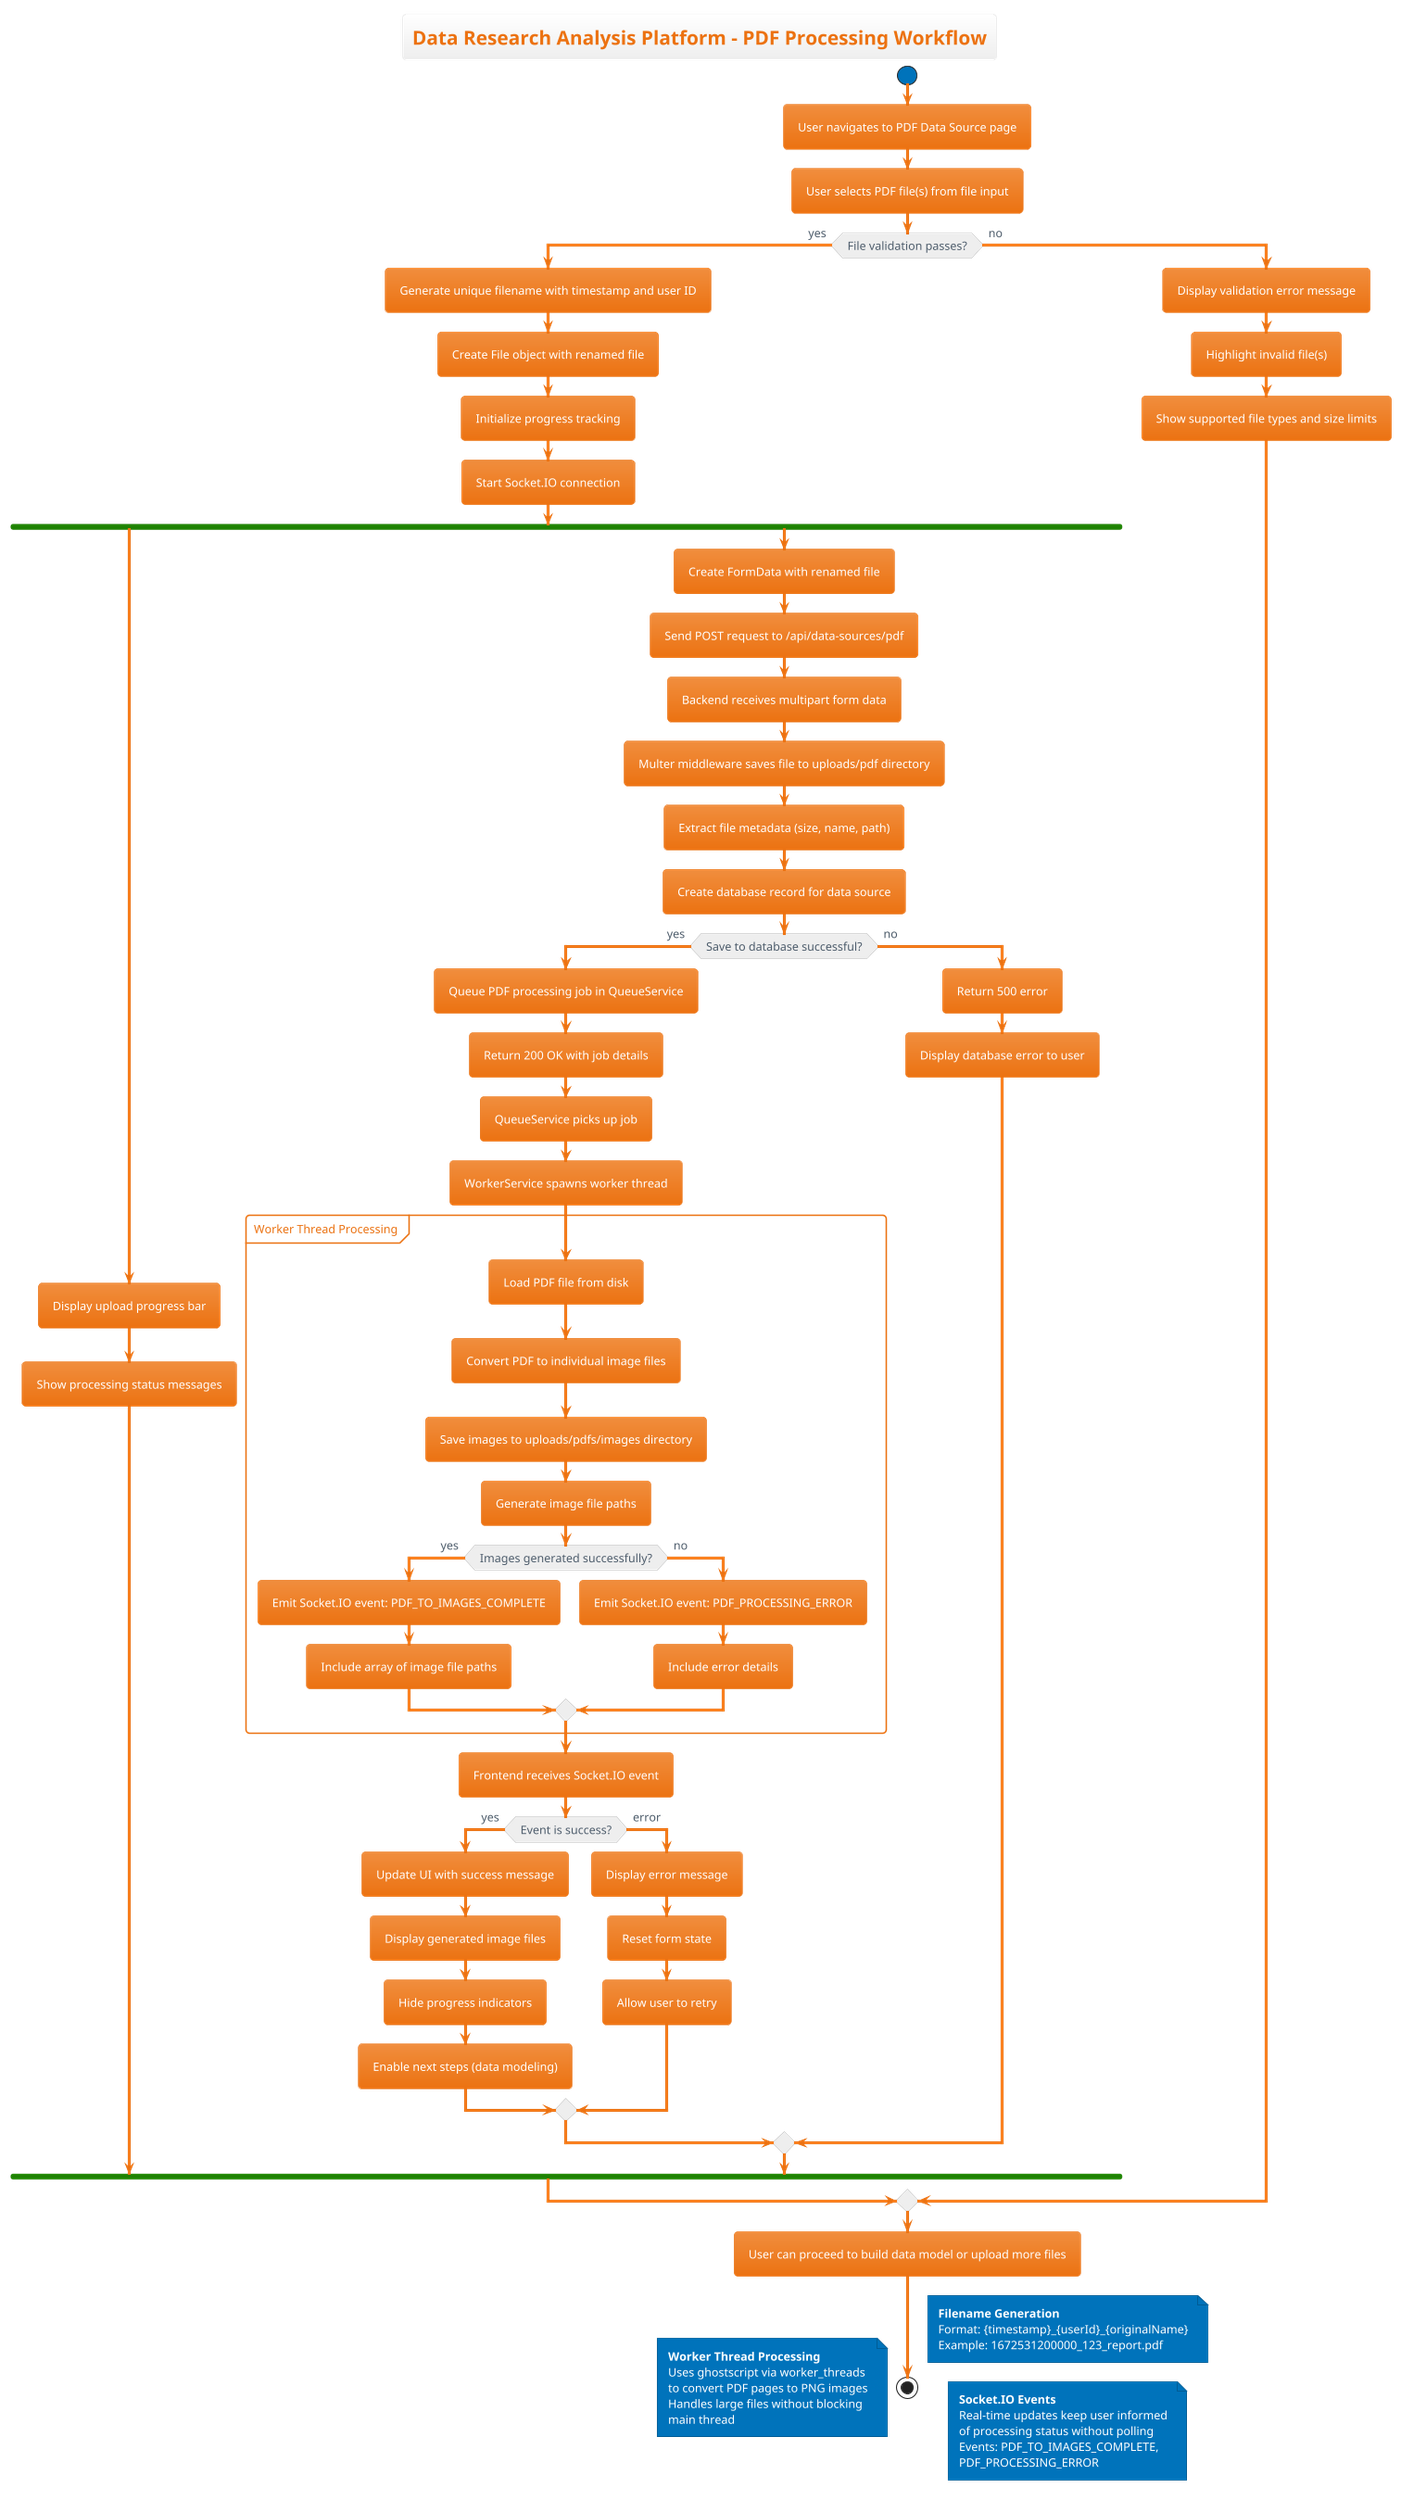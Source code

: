@startuml PDF_Processing_Activity_Diagram
!theme aws-orange
title Data Research Analysis Platform - PDF Processing Workflow

start

:User navigates to PDF Data Source page;

:User selects PDF file(s) from file input;

if (File validation passes?) then (yes)
    :Generate unique filename with timestamp and user ID;
    :Create File object with renamed file;
    :Initialize progress tracking;
    :Start Socket.IO connection;
    
    fork
        :Display upload progress bar;
        :Show processing status messages;
    fork again
        :Create FormData with renamed file;
        :Send POST request to /api/data-sources/pdf;
        
        :Backend receives multipart form data;
        :Multer middleware saves file to uploads/pdf directory;
        :Extract file metadata (size, name, path);
        :Create database record for data source;
        
        if (Save to database successful?) then (yes)
            :Queue PDF processing job in QueueService;
            :Return 200 OK with job details;
            
            :QueueService picks up job;
            :WorkerService spawns worker thread;
            
            partition "Worker Thread Processing" {
                :Load PDF file from disk;
                :Convert PDF to individual image files;
                :Save images to uploads/pdfs/images directory;
                :Generate image file paths;
                
                if (Images generated successfully?) then (yes)
                    :Emit Socket.IO event: PDF_TO_IMAGES_COMPLETE;
                    :Include array of image file paths;
                else (no)
                    :Emit Socket.IO event: PDF_PROCESSING_ERROR;
                    :Include error details;
                endif
            }
            
            :Frontend receives Socket.IO event;
            
            if (Event is success?) then (yes)
                :Update UI with success message;
                :Display generated image files;
                :Hide progress indicators;
                :Enable next steps (data modeling);
            else (error)
                :Display error message;
                :Reset form state;
                :Allow user to retry;
            endif
            
        else (no)
            :Return 500 error;
            :Display database error to user;
        endif
    end fork
    
else (no)
    :Display validation error message;
    :Highlight invalid file(s);
    :Show supported file types and size limits;
endif

:User can proceed to build data model or upload more files;

stop

floating note right
  **Filename Generation**
  Format: {timestamp}_{userId}_{originalName}
  Example: 1672531200000_123_report.pdf
end note

floating note left
  **Worker Thread Processing**
  Uses ghostscript via worker_threads
  to convert PDF pages to PNG images
  Handles large files without blocking
  main thread
end note

floating note right
  **Socket.IO Events**
  Real-time updates keep user informed
  of processing status without polling
  Events: PDF_TO_IMAGES_COMPLETE,
  PDF_PROCESSING_ERROR
end note

@enduml